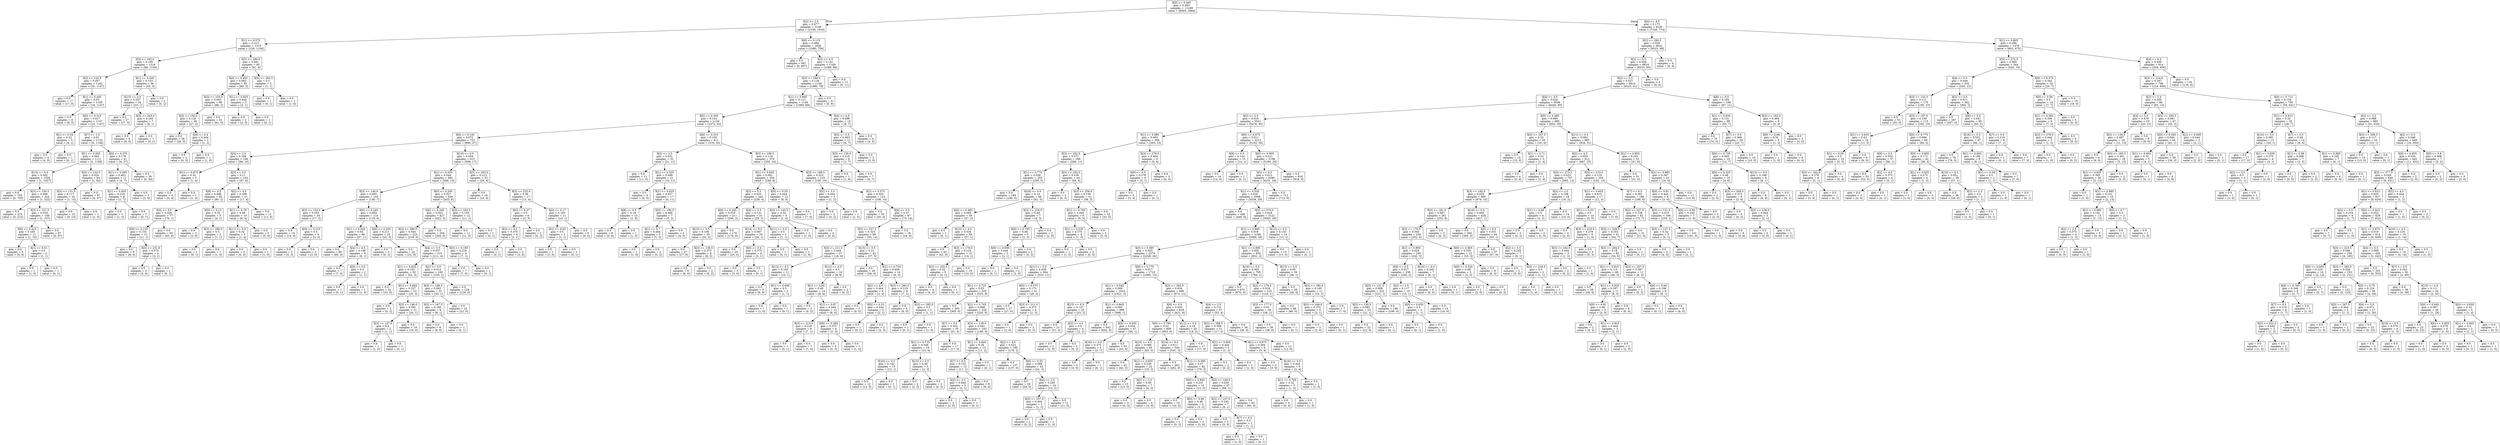 digraph Tree {
node [shape=box] ;
0 [label="X[0] <= 0.465\ngini = 0.363\nsamples = 11249\nvalue = [8565, 2684]"] ;
1 [label="X[2] <= 2.5\ngini = 0.477\nsamples = 3149\nvalue = [1239, 1910]"] ;
0 -> 1 [labeldistance=2.5, labelangle=45, headlabel="True"] ;
2 [label="X[1] <= 0.575\ngini = 0.213\nsamples = 1313\nvalue = [159, 1154]"] ;
1 -> 2 ;
3 [label="X[3] <= 162.0\ngini = 0.105\nsamples = 1218\nvalue = [68, 1150]"] ;
2 -> 3 ;
4 [label="X[3] <= 125.5\ngini = 0.057\nsamples = 1182\nvalue = [35, 1147]"] ;
3 -> 4 ;
5 [label="gini = 0.0\nsamples = 17\nvalue = [17, 0]"] ;
4 -> 5 ;
6 [label="X[1] <= 0.445\ngini = 0.03\nsamples = 1165\nvalue = [18, 1147]"] ;
4 -> 6 ;
7 [label="gini = 0.0\nsamples = 8\nvalue = [8, 0]"] ;
6 -> 7 ;
8 [label="X[0] <= 0.315\ngini = 0.017\nsamples = 1157\nvalue = [10, 1147]"] ;
6 -> 8 ;
9 [label="X[1] <= 0.54\ngini = 0.32\nsamples = 5\nvalue = [4, 1]"] ;
8 -> 9 ;
10 [label="gini = 0.0\nsamples = 4\nvalue = [4, 0]"] ;
9 -> 10 ;
11 [label="gini = 0.0\nsamples = 1\nvalue = [0, 1]"] ;
9 -> 11 ;
12 [label="X[7] <= 1.5\ngini = 0.01\nsamples = 1152\nvalue = [6, 1146]"] ;
8 -> 12 ;
13 [label="X[1] <= 0.565\ngini = 0.004\nsamples = 1111\nvalue = [2, 1109]"] ;
12 -> 13 ;
14 [label="X[15] <= 0.5\ngini = 0.002\nsamples = 1028\nvalue = [1, 1027]"] ;
13 -> 14 ;
15 [label="gini = 0.0\nsamples = 705\nvalue = [0, 705]"] ;
14 -> 15 ;
16 [label="X[3] <= 150.5\ngini = 0.006\nsamples = 323\nvalue = [1, 322]"] ;
14 -> 16 ;
17 [label="gini = 0.0\nsamples = 215\nvalue = [0, 215]"] ;
16 -> 17 ;
18 [label="X[3] <= 151.5\ngini = 0.018\nsamples = 108\nvalue = [1, 107]"] ;
16 -> 18 ;
19 [label="X[0] <= 0.415\ngini = 0.165\nsamples = 11\nvalue = [1, 10]"] ;
18 -> 19 ;
20 [label="gini = 0.0\nsamples = 9\nvalue = [0, 9]"] ;
19 -> 20 ;
21 [label="X[1] <= 0.51\ngini = 0.5\nsamples = 2\nvalue = [1, 1]"] ;
19 -> 21 ;
22 [label="gini = 0.0\nsamples = 1\nvalue = [1, 0]"] ;
21 -> 22 ;
23 [label="gini = 0.0\nsamples = 1\nvalue = [0, 1]"] ;
21 -> 23 ;
24 [label="gini = 0.0\nsamples = 97\nvalue = [0, 97]"] ;
18 -> 24 ;
25 [label="X[3] <= 132.5\ngini = 0.024\nsamples = 83\nvalue = [1, 82]"] ;
13 -> 25 ;
26 [label="X[3] <= 131.5\ngini = 0.117\nsamples = 16\nvalue = [1, 15]"] ;
25 -> 26 ;
27 [label="gini = 0.0\nsamples = 15\nvalue = [0, 15]"] ;
26 -> 27 ;
28 [label="gini = 0.0\nsamples = 1\nvalue = [1, 0]"] ;
26 -> 28 ;
29 [label="gini = 0.0\nsamples = 67\nvalue = [0, 67]"] ;
25 -> 29 ;
30 [label="X[0] <= 0.375\ngini = 0.176\nsamples = 41\nvalue = [4, 37]"] ;
12 -> 30 ;
31 [label="X[1] <= 0.495\ngini = 0.463\nsamples = 11\nvalue = [4, 7]"] ;
30 -> 31 ;
32 [label="X[1] <= 0.455\ngini = 0.219\nsamples = 8\nvalue = [1, 7]"] ;
31 -> 32 ;
33 [label="gini = 0.0\nsamples = 1\nvalue = [1, 0]"] ;
32 -> 33 ;
34 [label="gini = 0.0\nsamples = 7\nvalue = [0, 7]"] ;
32 -> 34 ;
35 [label="gini = 0.0\nsamples = 3\nvalue = [3, 0]"] ;
31 -> 35 ;
36 [label="gini = 0.0\nsamples = 30\nvalue = [0, 30]"] ;
30 -> 36 ;
37 [label="X[1] <= 0.545\ngini = 0.153\nsamples = 36\nvalue = [33, 3]"] ;
3 -> 37 ;
38 [label="X[15] <= 0.5\ngini = 0.057\nsamples = 34\nvalue = [33, 1]"] ;
37 -> 38 ;
39 [label="gini = 0.0\nsamples = 27\nvalue = [27, 0]"] ;
38 -> 39 ;
40 [label="X[3] <= 243.5\ngini = 0.245\nsamples = 7\nvalue = [6, 1]"] ;
38 -> 40 ;
41 [label="gini = 0.0\nsamples = 6\nvalue = [6, 0]"] ;
40 -> 41 ;
42 [label="gini = 0.0\nsamples = 1\nvalue = [0, 1]"] ;
40 -> 42 ;
43 [label="gini = 0.0\nsamples = 2\nvalue = [0, 2]"] ;
37 -> 43 ;
44 [label="X[3] <= 280.0\ngini = 0.081\nsamples = 95\nvalue = [91, 4]"] ;
2 -> 44 ;
45 [label="X[0] <= 0.455\ngini = 0.062\nsamples = 93\nvalue = [90, 3]"] ;
44 -> 45 ;
46 [label="X[3] <= 153.0\ngini = 0.043\nsamples = 90\nvalue = [88, 2]"] ;
45 -> 46 ;
47 [label="X[3] <= 150.0\ngini = 0.128\nsamples = 29\nvalue = [27, 2]"] ;
46 -> 47 ;
48 [label="gini = 0.0\nsamples = 26\nvalue = [26, 0]"] ;
47 -> 48 ;
49 [label="X[0] <= 0.4\ngini = 0.444\nsamples = 3\nvalue = [1, 2]"] ;
47 -> 49 ;
50 [label="gini = 0.0\nsamples = 2\nvalue = [0, 2]"] ;
49 -> 50 ;
51 [label="gini = 0.0\nsamples = 1\nvalue = [1, 0]"] ;
49 -> 51 ;
52 [label="gini = 0.0\nsamples = 61\nvalue = [61, 0]"] ;
46 -> 52 ;
53 [label="X[1] <= 0.825\ngini = 0.444\nsamples = 3\nvalue = [2, 1]"] ;
45 -> 53 ;
54 [label="gini = 0.0\nsamples = 2\nvalue = [2, 0]"] ;
53 -> 54 ;
55 [label="gini = 0.0\nsamples = 1\nvalue = [0, 1]"] ;
53 -> 55 ;
56 [label="X[3] <= 283.5\ngini = 0.5\nsamples = 2\nvalue = [1, 1]"] ;
44 -> 56 ;
57 [label="gini = 0.0\nsamples = 1\nvalue = [0, 1]"] ;
56 -> 57 ;
58 [label="gini = 0.0\nsamples = 1\nvalue = [1, 0]"] ;
56 -> 58 ;
59 [label="X[0] <= 0.115\ngini = 0.484\nsamples = 1836\nvalue = [1080, 756]"] ;
1 -> 59 ;
60 [label="gini = 0.0\nsamples = 667\nvalue = [0, 667]"] ;
59 -> 60 ;
61 [label="X[2] <= 6.5\ngini = 0.141\nsamples = 1169\nvalue = [1080, 89]"] ;
59 -> 61 ;
62 [label="X[3] <= 290.0\ngini = 0.126\nsamples = 1158\nvalue = [1080, 78]"] ;
61 -> 62 ;
63 [label="X[1] <= 0.995\ngini = 0.113\nsamples = 1149\nvalue = [1080, 69]"] ;
62 -> 63 ;
64 [label="X[0] <= 0.305\ngini = 0.103\nsamples = 1134\nvalue = [1072, 62]"] ;
63 -> 64 ;
65 [label="X[0] <= 0.145\ngini = 0.072\nsamples = 723\nvalue = [696, 27]"] ;
64 -> 65 ;
66 [label="X[4] <= 2.5\ngini = 0.168\nsamples = 108\nvalue = [98, 10]"] ;
65 -> 66 ;
67 [label="X[1] <= 0.875\ngini = 0.32\nsamples = 5\nvalue = [1, 4]"] ;
66 -> 67 ;
68 [label="gini = 0.0\nsamples = 4\nvalue = [0, 4]"] ;
67 -> 68 ;
69 [label="gini = 0.0\nsamples = 1\nvalue = [1, 0]"] ;
67 -> 69 ;
70 [label="X[5] <= 0.5\ngini = 0.11\nsamples = 103\nvalue = [97, 6]"] ;
66 -> 70 ;
71 [label="X[8] <= 0.5\ngini = 0.048\nsamples = 82\nvalue = [80, 2]"] ;
70 -> 71 ;
72 [label="X[4] <= 3.5\ngini = 0.026\nsamples = 77\nvalue = [76, 1]"] ;
71 -> 72 ;
73 [label="X[0] <= 0.135\ngini = 0.153\nsamples = 12\nvalue = [11, 1]"] ;
72 -> 73 ;
74 [label="gini = 0.0\nsamples = 8\nvalue = [8, 0]"] ;
73 -> 74 ;
75 [label="X[3] <= 231.0\ngini = 0.375\nsamples = 4\nvalue = [3, 1]"] ;
73 -> 75 ;
76 [label="gini = 0.0\nsamples = 3\nvalue = [3, 0]"] ;
75 -> 76 ;
77 [label="gini = 0.0\nsamples = 1\nvalue = [0, 1]"] ;
75 -> 77 ;
78 [label="gini = 0.0\nsamples = 65\nvalue = [65, 0]"] ;
72 -> 78 ;
79 [label="X[0] <= 0.13\ngini = 0.32\nsamples = 5\nvalue = [4, 1]"] ;
71 -> 79 ;
80 [label="gini = 0.0\nsamples = 3\nvalue = [3, 0]"] ;
79 -> 80 ;
81 [label="X[3] <= 206.0\ngini = 0.5\nsamples = 2\nvalue = [1, 1]"] ;
79 -> 81 ;
82 [label="gini = 0.0\nsamples = 1\nvalue = [0, 1]"] ;
81 -> 82 ;
83 [label="gini = 0.0\nsamples = 1\nvalue = [1, 0]"] ;
81 -> 83 ;
84 [label="X[2] <= 4.5\ngini = 0.308\nsamples = 21\nvalue = [17, 4]"] ;
70 -> 84 ;
85 [label="X[1] <= 0.78\ngini = 0.48\nsamples = 10\nvalue = [6, 4]"] ;
84 -> 85 ;
86 [label="X[11] <= 0.5\ngini = 0.32\nsamples = 5\nvalue = [1, 4]"] ;
85 -> 86 ;
87 [label="gini = 0.0\nsamples = 4\nvalue = [0, 4]"] ;
86 -> 87 ;
88 [label="gini = 0.0\nsamples = 1\nvalue = [1, 0]"] ;
86 -> 88 ;
89 [label="gini = 0.0\nsamples = 5\nvalue = [5, 0]"] ;
85 -> 89 ;
90 [label="gini = 0.0\nsamples = 11\nvalue = [11, 0]"] ;
84 -> 90 ;
91 [label="X[10] <= 0.5\ngini = 0.054\nsamples = 615\nvalue = [598, 17]"] ;
65 -> 91 ;
92 [label="X[1] <= 0.555\ngini = 0.044\nsamples = 582\nvalue = [569, 13]"] ;
91 -> 92 ;
93 [label="X[3] <= 140.0\ngini = 0.093\nsamples = 143\nvalue = [136, 7]"] ;
92 -> 93 ;
94 [label="X[3] <= 133.0\ngini = 0.255\nsamples = 20\nvalue = [17, 3]"] ;
93 -> 94 ;
95 [label="gini = 0.0\nsamples = 14\nvalue = [14, 0]"] ;
94 -> 95 ;
96 [label="X[0] <= 0.215\ngini = 0.5\nsamples = 6\nvalue = [3, 3]"] ;
94 -> 96 ;
97 [label="gini = 0.0\nsamples = 3\nvalue = [0, 3]"] ;
96 -> 97 ;
98 [label="gini = 0.0\nsamples = 3\nvalue = [3, 0]"] ;
96 -> 98 ;
99 [label="X[0] <= 0.245\ngini = 0.063\nsamples = 123\nvalue = [119, 4]"] ;
93 -> 99 ;
100 [label="X[1] <= 0.545\ngini = 0.02\nsamples = 98\nvalue = [97, 1]"] ;
99 -> 100 ;
101 [label="gini = 0.0\nsamples = 89\nvalue = [89, 0]"] ;
100 -> 101 ;
102 [label="X[4] <= 4.5\ngini = 0.198\nsamples = 9\nvalue = [8, 1]"] ;
100 -> 102 ;
103 [label="gini = 0.0\nsamples = 7\nvalue = [7, 0]"] ;
102 -> 103 ;
104 [label="X[9] <= 0.5\ngini = 0.5\nsamples = 2\nvalue = [1, 1]"] ;
102 -> 104 ;
105 [label="gini = 0.0\nsamples = 1\nvalue = [0, 1]"] ;
104 -> 105 ;
106 [label="gini = 0.0\nsamples = 1\nvalue = [1, 0]"] ;
104 -> 106 ;
107 [label="X[0] <= 0.255\ngini = 0.211\nsamples = 25\nvalue = [22, 3]"] ;
99 -> 107 ;
108 [label="gini = 0.0\nsamples = 3\nvalue = [0, 3]"] ;
107 -> 108 ;
109 [label="gini = 0.0\nsamples = 22\nvalue = [22, 0]"] ;
107 -> 109 ;
110 [label="X[0] <= 0.295\ngini = 0.027\nsamples = 439\nvalue = [433, 6]"] ;
92 -> 110 ;
111 [label="X[0] <= 0.205\ngini = 0.023\nsamples = 427\nvalue = [422, 5]"] ;
110 -> 111 ;
112 [label="X[3] <= 280.5\ngini = 0.044\nsamples = 223\nvalue = [218, 5]"] ;
111 -> 112 ;
113 [label="X[4] <= 3.5\ngini = 0.037\nsamples = 215\nvalue = [211, 4]"] ;
112 -> 113 ;
114 [label="X[1] <= 0.825\ngini = 0.103\nsamples = 55\nvalue = [52, 3]"] ;
113 -> 114 ;
115 [label="gini = 0.0\nsamples = 32\nvalue = [32, 0]"] ;
114 -> 115 ;
116 [label="X[1] <= 0.845\ngini = 0.227\nsamples = 23\nvalue = [20, 3]"] ;
114 -> 116 ;
117 [label="gini = 0.0\nsamples = 2\nvalue = [0, 2]"] ;
116 -> 117 ;
118 [label="X[3] <= 146.0\ngini = 0.091\nsamples = 21\nvalue = [20, 1]"] ;
116 -> 118 ;
119 [label="X[3] <= 127.0\ngini = 0.5\nsamples = 2\nvalue = [1, 1]"] ;
118 -> 119 ;
120 [label="gini = 0.0\nsamples = 1\nvalue = [1, 0]"] ;
119 -> 120 ;
121 [label="gini = 0.0\nsamples = 1\nvalue = [0, 1]"] ;
119 -> 121 ;
122 [label="gini = 0.0\nsamples = 19\nvalue = [19, 0]"] ;
118 -> 122 ;
123 [label="X[2] <= 3.5\ngini = 0.012\nsamples = 160\nvalue = [159, 1]"] ;
113 -> 123 ;
124 [label="X[3] <= 189.5\ngini = 0.062\nsamples = 31\nvalue = [30, 1]"] ;
123 -> 124 ;
125 [label="X[3] <= 187.5\ngini = 0.198\nsamples = 9\nvalue = [8, 1]"] ;
124 -> 125 ;
126 [label="gini = 0.0\nsamples = 8\nvalue = [8, 0]"] ;
125 -> 126 ;
127 [label="gini = 0.0\nsamples = 1\nvalue = [0, 1]"] ;
125 -> 127 ;
128 [label="gini = 0.0\nsamples = 22\nvalue = [22, 0]"] ;
124 -> 128 ;
129 [label="gini = 0.0\nsamples = 129\nvalue = [129, 0]"] ;
123 -> 129 ;
130 [label="X[0] <= 0.185\ngini = 0.219\nsamples = 8\nvalue = [7, 1]"] ;
112 -> 130 ;
131 [label="gini = 0.0\nsamples = 7\nvalue = [7, 0]"] ;
130 -> 131 ;
132 [label="gini = 0.0\nsamples = 1\nvalue = [0, 1]"] ;
130 -> 132 ;
133 [label="gini = 0.0\nsamples = 204\nvalue = [204, 0]"] ;
111 -> 133 ;
134 [label="X[3] <= 253.5\ngini = 0.153\nsamples = 12\nvalue = [11, 1]"] ;
110 -> 134 ;
135 [label="gini = 0.0\nsamples = 11\nvalue = [11, 0]"] ;
134 -> 135 ;
136 [label="gini = 0.0\nsamples = 1\nvalue = [0, 1]"] ;
134 -> 136 ;
137 [label="X[3] <= 203.0\ngini = 0.213\nsamples = 33\nvalue = [29, 4]"] ;
91 -> 137 ;
138 [label="gini = 0.0\nsamples = 16\nvalue = [16, 0]"] ;
137 -> 138 ;
139 [label="X[3] <= 222.0\ngini = 0.36\nsamples = 17\nvalue = [13, 4]"] ;
137 -> 139 ;
140 [label="X[0] <= 0.27\ngini = 0.5\nsamples = 6\nvalue = [3, 3]"] ;
139 -> 140 ;
141 [label="X[2] <= 4.5\ngini = 0.375\nsamples = 4\nvalue = [3, 1]"] ;
140 -> 141 ;
142 [label="gini = 0.0\nsamples = 1\nvalue = [0, 1]"] ;
141 -> 142 ;
143 [label="gini = 0.0\nsamples = 3\nvalue = [3, 0]"] ;
141 -> 143 ;
144 [label="gini = 0.0\nsamples = 2\nvalue = [0, 2]"] ;
140 -> 144 ;
145 [label="X[0] <= 0.17\ngini = 0.165\nsamples = 11\nvalue = [10, 1]"] ;
139 -> 145 ;
146 [label="X[1] <= 0.63\ngini = 0.5\nsamples = 2\nvalue = [1, 1]"] ;
145 -> 146 ;
147 [label="gini = 0.0\nsamples = 1\nvalue = [1, 0]"] ;
146 -> 147 ;
148 [label="gini = 0.0\nsamples = 1\nvalue = [0, 1]"] ;
146 -> 148 ;
149 [label="gini = 0.0\nsamples = 9\nvalue = [9, 0]"] ;
145 -> 149 ;
150 [label="X[0] <= 0.315\ngini = 0.156\nsamples = 411\nvalue = [376, 35]"] ;
64 -> 150 ;
151 [label="X[2] <= 3.5\ngini = 0.451\nsamples = 32\nvalue = [21, 11]"] ;
150 -> 151 ;
152 [label="gini = 0.0\nsamples = 11\nvalue = [11, 0]"] ;
151 -> 152 ;
153 [label="X[1] <= 0.525\ngini = 0.499\nsamples = 21\nvalue = [10, 11]"] ;
151 -> 153 ;
154 [label="gini = 0.0\nsamples = 4\nvalue = [4, 0]"] ;
153 -> 154 ;
155 [label="X[1] <= 0.625\ngini = 0.457\nsamples = 17\nvalue = [6, 11]"] ;
153 -> 155 ;
156 [label="X[8] <= 0.5\ngini = 0.18\nsamples = 10\nvalue = [1, 9]"] ;
155 -> 156 ;
157 [label="gini = 0.0\nsamples = 9\nvalue = [0, 9]"] ;
156 -> 157 ;
158 [label="gini = 0.0\nsamples = 1\nvalue = [1, 0]"] ;
156 -> 158 ;
159 [label="X[3] <= 190.5\ngini = 0.408\nsamples = 7\nvalue = [5, 2]"] ;
155 -> 159 ;
160 [label="X[1] <= 0.7\ngini = 0.444\nsamples = 3\nvalue = [1, 2]"] ;
159 -> 160 ;
161 [label="gini = 0.0\nsamples = 1\nvalue = [1, 0]"] ;
160 -> 161 ;
162 [label="gini = 0.0\nsamples = 2\nvalue = [0, 2]"] ;
160 -> 162 ;
163 [label="gini = 0.0\nsamples = 4\nvalue = [4, 0]"] ;
159 -> 163 ;
164 [label="X[3] <= 198.5\ngini = 0.119\nsamples = 379\nvalue = [355, 24]"] ;
150 -> 164 ;
165 [label="X[1] <= 0.945\ngini = 0.061\nsamples = 254\nvalue = [246, 8]"] ;
164 -> 165 ;
166 [label="X[2] <= 5.5\ngini = 0.033\nsamples = 242\nvalue = [238, 4]"] ;
165 -> 166 ;
167 [label="X[0] <= 0.345\ngini = 0.019\nsamples = 211\nvalue = [209, 2]"] ;
166 -> 167 ;
168 [label="X[15] <= 0.5\ngini = 0.108\nsamples = 35\nvalue = [33, 2]"] ;
167 -> 168 ;
169 [label="gini = 0.0\nsamples = 27\nvalue = [27, 0]"] ;
168 -> 169 ;
170 [label="X[3] <= 139.0\ngini = 0.375\nsamples = 8\nvalue = [6, 2]"] ;
168 -> 170 ;
171 [label="gini = 0.0\nsamples = 6\nvalue = [6, 0]"] ;
170 -> 171 ;
172 [label="gini = 0.0\nsamples = 2\nvalue = [0, 2]"] ;
170 -> 172 ;
173 [label="gini = 0.0\nsamples = 176\nvalue = [176, 0]"] ;
167 -> 173 ;
174 [label="X[4] <= 5.5\ngini = 0.121\nsamples = 31\nvalue = [29, 2]"] ;
166 -> 174 ;
175 [label="X[14] <= 0.5\ngini = 0.067\nsamples = 29\nvalue = [28, 1]"] ;
174 -> 175 ;
176 [label="gini = 0.0\nsamples = 25\nvalue = [25, 0]"] ;
175 -> 176 ;
177 [label="X[0] <= 0.4\ngini = 0.375\nsamples = 4\nvalue = [3, 1]"] ;
175 -> 177 ;
178 [label="gini = 0.0\nsamples = 3\nvalue = [3, 0]"] ;
177 -> 178 ;
179 [label="gini = 0.0\nsamples = 1\nvalue = [0, 1]"] ;
177 -> 179 ;
180 [label="X[11] <= 0.5\ngini = 0.5\nsamples = 2\nvalue = [1, 1]"] ;
174 -> 180 ;
181 [label="gini = 0.0\nsamples = 1\nvalue = [0, 1]"] ;
180 -> 181 ;
182 [label="gini = 0.0\nsamples = 1\nvalue = [1, 0]"] ;
180 -> 182 ;
183 [label="X[0] <= 0.35\ngini = 0.444\nsamples = 12\nvalue = [8, 4]"] ;
165 -> 183 ;
184 [label="X[3] <= 143.5\ngini = 0.32\nsamples = 5\nvalue = [1, 4]"] ;
183 -> 184 ;
185 [label="gini = 0.0\nsamples = 1\nvalue = [1, 0]"] ;
184 -> 185 ;
186 [label="gini = 0.0\nsamples = 4\nvalue = [0, 4]"] ;
184 -> 186 ;
187 [label="gini = 0.0\nsamples = 7\nvalue = [7, 0]"] ;
183 -> 187 ;
188 [label="X[3] <= 199.5\ngini = 0.223\nsamples = 125\nvalue = [109, 16]"] ;
164 -> 188 ;
189 [label="X[2] <= 3.5\ngini = 0.444\nsamples = 3\nvalue = [1, 2]"] ;
188 -> 189 ;
190 [label="gini = 0.0\nsamples = 2\nvalue = [0, 2]"] ;
189 -> 190 ;
191 [label="gini = 0.0\nsamples = 1\nvalue = [1, 0]"] ;
189 -> 191 ;
192 [label="X[1] <= 0.575\ngini = 0.203\nsamples = 122\nvalue = [108, 14]"] ;
188 -> 192 ;
193 [label="gini = 0.0\nsamples = 35\nvalue = [35, 0]"] ;
192 -> 193 ;
194 [label="X[4] <= 5.5\ngini = 0.27\nsamples = 87\nvalue = [73, 14]"] ;
192 -> 194 ;
195 [label="X[3] <= 237.5\ngini = 0.323\nsamples = 69\nvalue = [55, 14]"] ;
194 -> 195 ;
196 [label="X[3] <= 211.5\ngini = 0.444\nsamples = 27\nvalue = [18, 9]"] ;
195 -> 196 ;
197 [label="X[13] <= 0.5\ngini = 0.165\nsamples = 11\nvalue = [10, 1]"] ;
196 -> 197 ;
198 [label="gini = 0.0\nsamples = 9\nvalue = [9, 0]"] ;
197 -> 198 ;
199 [label="X[1] <= 0.695\ngini = 0.5\nsamples = 2\nvalue = [1, 1]"] ;
197 -> 199 ;
200 [label="gini = 0.0\nsamples = 1\nvalue = [1, 0]"] ;
199 -> 200 ;
201 [label="gini = 0.0\nsamples = 1\nvalue = [0, 1]"] ;
199 -> 201 ;
202 [label="X[12] <= 0.5\ngini = 0.5\nsamples = 16\nvalue = [8, 8]"] ;
196 -> 202 ;
203 [label="X[1] <= 0.64\ngini = 0.49\nsamples = 14\nvalue = [8, 6]"] ;
202 -> 203 ;
204 [label="gini = 0.0\nsamples = 2\nvalue = [0, 2]"] ;
203 -> 204 ;
205 [label="X[1] <= 0.87\ngini = 0.444\nsamples = 12\nvalue = [8, 4]"] ;
203 -> 205 ;
206 [label="X[3] <= 213.0\ngini = 0.219\nsamples = 8\nvalue = [7, 1]"] ;
205 -> 206 ;
207 [label="gini = 0.0\nsamples = 1\nvalue = [0, 1]"] ;
206 -> 207 ;
208 [label="gini = 0.0\nsamples = 7\nvalue = [7, 0]"] ;
206 -> 208 ;
209 [label="X[0] <= 0.385\ngini = 0.375\nsamples = 4\nvalue = [1, 3]"] ;
205 -> 209 ;
210 [label="gini = 0.0\nsamples = 3\nvalue = [0, 3]"] ;
209 -> 210 ;
211 [label="gini = 0.0\nsamples = 1\nvalue = [1, 0]"] ;
209 -> 211 ;
212 [label="gini = 0.0\nsamples = 2\nvalue = [0, 2]"] ;
202 -> 212 ;
213 [label="X[15] <= 0.5\ngini = 0.21\nsamples = 42\nvalue = [37, 5]"] ;
195 -> 213 ;
214 [label="gini = 0.0\nsamples = 28\nvalue = [28, 0]"] ;
213 -> 214 ;
215 [label="X[1] <= 0.735\ngini = 0.459\nsamples = 14\nvalue = [9, 5]"] ;
213 -> 215 ;
216 [label="X[2] <= 4.5\ngini = 0.444\nsamples = 6\nvalue = [2, 4]"] ;
215 -> 216 ;
217 [label="gini = 0.0\nsamples = 3\nvalue = [0, 3]"] ;
216 -> 217 ;
218 [label="X[0] <= 0.33\ngini = 0.444\nsamples = 3\nvalue = [2, 1]"] ;
216 -> 218 ;
219 [label="gini = 0.0\nsamples = 1\nvalue = [0, 1]"] ;
218 -> 219 ;
220 [label="gini = 0.0\nsamples = 2\nvalue = [2, 0]"] ;
218 -> 220 ;
221 [label="X[3] <= 280.5\ngini = 0.219\nsamples = 8\nvalue = [7, 1]"] ;
215 -> 221 ;
222 [label="gini = 0.0\nsamples = 6\nvalue = [6, 0]"] ;
221 -> 222 ;
223 [label="X[3] <= 282.0\ngini = 0.5\nsamples = 2\nvalue = [1, 1]"] ;
221 -> 223 ;
224 [label="gini = 0.0\nsamples = 1\nvalue = [0, 1]"] ;
223 -> 224 ;
225 [label="gini = 0.0\nsamples = 1\nvalue = [1, 0]"] ;
223 -> 225 ;
226 [label="gini = 0.0\nsamples = 18\nvalue = [18, 0]"] ;
194 -> 226 ;
227 [label="X[4] <= 4.5\ngini = 0.498\nsamples = 15\nvalue = [8, 7]"] ;
63 -> 227 ;
228 [label="X[2] <= 5.5\ngini = 0.463\nsamples = 11\nvalue = [4, 7]"] ;
227 -> 228 ;
229 [label="X[3] <= 130.0\ngini = 0.219\nsamples = 8\nvalue = [1, 7]"] ;
228 -> 229 ;
230 [label="gini = 0.0\nsamples = 1\nvalue = [1, 0]"] ;
229 -> 230 ;
231 [label="gini = 0.0\nsamples = 7\nvalue = [0, 7]"] ;
229 -> 231 ;
232 [label="gini = 0.0\nsamples = 3\nvalue = [3, 0]"] ;
228 -> 232 ;
233 [label="gini = 0.0\nsamples = 4\nvalue = [4, 0]"] ;
227 -> 233 ;
234 [label="gini = 0.0\nsamples = 9\nvalue = [0, 9]"] ;
62 -> 234 ;
235 [label="gini = 0.0\nsamples = 11\nvalue = [0, 11]"] ;
61 -> 235 ;
236 [label="X[4] <= 4.5\ngini = 0.173\nsamples = 8100\nvalue = [7326, 774]"] ;
0 -> 236 [labeldistance=2.5, labelangle=-45, headlabel="False"] ;
237 [label="X[3] <= 290.5\ngini = 0.029\nsamples = 6622\nvalue = [6523, 99]"] ;
236 -> 237 ;
238 [label="X[2] <= 6.5\ngini = 0.028\nsamples = 6618\nvalue = [6523, 95]"] ;
237 -> 238 ;
239 [label="X[2] <= 5.5\ngini = 0.027\nsamples = 6614\nvalue = [6523, 91]"] ;
238 -> 239 ;
240 [label="X[4] <= 3.5\ngini = 0.024\nsamples = 6506\nvalue = [6426, 80]"] ;
239 -> 240 ;
241 [label="X[2] <= 2.5\ngini = 0.016\nsamples = 5521\nvalue = [5476, 45]"] ;
240 -> 241 ;
242 [label="X[1] <= 0.985\ngini = 0.093\nsamples = 308\nvalue = [293, 15]"] ;
241 -> 242 ;
243 [label="X[3] <= 252.5\ngini = 0.071\nsamples = 299\nvalue = [288, 11]"] ;
242 -> 243 ;
244 [label="X[1] <= 0.775\ngini = 0.038\nsamples = 255\nvalue = [250, 5]"] ;
243 -> 244 ;
245 [label="gini = 0.0\nsamples = 189\nvalue = [189, 0]"] ;
244 -> 245 ;
246 [label="X[16] <= 0.5\ngini = 0.14\nsamples = 66\nvalue = [61, 5]"] ;
244 -> 246 ;
247 [label="X[0] <= 0.485\ngini = 0.065\nsamples = 59\nvalue = [57, 2]"] ;
246 -> 247 ;
248 [label="gini = 0.0\nsamples = 1\nvalue = [0, 1]"] ;
247 -> 248 ;
249 [label="X[15] <= 0.5\ngini = 0.034\nsamples = 58\nvalue = [57, 1]"] ;
247 -> 249 ;
250 [label="gini = 0.0\nsamples = 43\nvalue = [43, 0]"] ;
249 -> 250 ;
251 [label="X[3] <= 178.0\ngini = 0.124\nsamples = 15\nvalue = [14, 1]"] ;
249 -> 251 ;
252 [label="X[3] <= 165.5\ngini = 0.32\nsamples = 5\nvalue = [4, 1]"] ;
251 -> 252 ;
253 [label="gini = 0.0\nsamples = 4\nvalue = [4, 0]"] ;
252 -> 253 ;
254 [label="gini = 0.0\nsamples = 1\nvalue = [0, 1]"] ;
252 -> 254 ;
255 [label="gini = 0.0\nsamples = 10\nvalue = [10, 0]"] ;
251 -> 255 ;
256 [label="X[3] <= 218.5\ngini = 0.49\nsamples = 7\nvalue = [4, 3]"] ;
246 -> 256 ;
257 [label="X[0] <= 0.795\ngini = 0.48\nsamples = 5\nvalue = [2, 3]"] ;
256 -> 257 ;
258 [label="X[0] <= 0.695\ngini = 0.444\nsamples = 3\nvalue = [2, 1]"] ;
257 -> 258 ;
259 [label="gini = 0.0\nsamples = 1\nvalue = [0, 1]"] ;
258 -> 259 ;
260 [label="gini = 0.0\nsamples = 2\nvalue = [2, 0]"] ;
258 -> 260 ;
261 [label="gini = 0.0\nsamples = 2\nvalue = [0, 2]"] ;
257 -> 261 ;
262 [label="gini = 0.0\nsamples = 2\nvalue = [2, 0]"] ;
256 -> 262 ;
263 [label="X[3] <= 253.5\ngini = 0.236\nsamples = 44\nvalue = [38, 6]"] ;
243 -> 263 ;
264 [label="gini = 0.0\nsamples = 3\nvalue = [0, 3]"] ;
263 -> 264 ;
265 [label="X[3] <= 256.0\ngini = 0.136\nsamples = 41\nvalue = [38, 3]"] ;
263 -> 265 ;
266 [label="X[1] <= 0.705\ngini = 0.444\nsamples = 9\nvalue = [6, 3]"] ;
265 -> 266 ;
267 [label="X[1] <= 0.535\ngini = 0.375\nsamples = 4\nvalue = [1, 3]"] ;
266 -> 267 ;
268 [label="gini = 0.0\nsamples = 1\nvalue = [1, 0]"] ;
267 -> 268 ;
269 [label="gini = 0.0\nsamples = 3\nvalue = [0, 3]"] ;
267 -> 269 ;
270 [label="gini = 0.0\nsamples = 5\nvalue = [5, 0]"] ;
266 -> 270 ;
271 [label="gini = 0.0\nsamples = 32\nvalue = [32, 0]"] ;
265 -> 271 ;
272 [label="X[3] <= 276.0\ngini = 0.494\nsamples = 9\nvalue = [5, 4]"] ;
242 -> 272 ;
273 [label="X[9] <= 0.5\ngini = 0.278\nsamples = 6\nvalue = [5, 1]"] ;
272 -> 273 ;
274 [label="gini = 0.0\nsamples = 5\nvalue = [5, 0]"] ;
273 -> 274 ;
275 [label="gini = 0.0\nsamples = 1\nvalue = [0, 1]"] ;
273 -> 275 ;
276 [label="gini = 0.0\nsamples = 3\nvalue = [0, 3]"] ;
272 -> 276 ;
277 [label="X[0] <= 0.475\ngini = 0.011\nsamples = 5213\nvalue = [5183, 30]"] ;
241 -> 277 ;
278 [label="X[9] <= 0.5\ngini = 0.124\nsamples = 15\nvalue = [14, 1]"] ;
277 -> 278 ;
279 [label="gini = 0.0\nsamples = 14\nvalue = [14, 0]"] ;
278 -> 279 ;
280 [label="gini = 0.0\nsamples = 1\nvalue = [0, 1]"] ;
278 -> 280 ;
281 [label="X[0] <= 0.905\ngini = 0.011\nsamples = 5198\nvalue = [5169, 29]"] ;
277 -> 281 ;
282 [label="X[5] <= 0.5\ngini = 0.013\nsamples = 4280\nvalue = [4251, 29]"] ;
281 -> 282 ;
283 [label="X[1] <= 0.535\ngini = 0.016\nsamples = 3568\nvalue = [3539, 29]"] ;
282 -> 283 ;
284 [label="gini = 0.0\nsamples = 446\nvalue = [446, 0]"] ;
283 -> 284 ;
285 [label="X[3] <= 274.5\ngini = 0.018\nsamples = 3122\nvalue = [3093, 29]"] ;
283 -> 285 ;
286 [label="X[1] <= 0.865\ngini = 0.018\nsamples = 3108\nvalue = [3080, 28]"] ;
285 -> 286 ;
287 [label="X[0] <= 0.585\ngini = 0.023\nsamples = 2274\nvalue = [2248, 26]"] ;
286 -> 287 ;
288 [label="X[11] <= 0.5\ngini = 0.038\nsamples = 564\nvalue = [553, 11]"] ;
287 -> 288 ;
289 [label="X[1] <= 0.725\ngini = 0.03\nsamples = 533\nvalue = [525, 8]"] ;
288 -> 289 ;
290 [label="gini = 0.0\nsamples = 305\nvalue = [305, 0]"] ;
289 -> 290 ;
291 [label="X[1] <= 0.745\ngini = 0.068\nsamples = 228\nvalue = [220, 8]"] ;
289 -> 291 ;
292 [label="X[7] <= 0.5\ngini = 0.202\nsamples = 35\nvalue = [31, 4]"] ;
291 -> 292 ;
293 [label="X[1] <= 0.735\ngini = 0.346\nsamples = 18\nvalue = [14, 4]"] ;
292 -> 293 ;
294 [label="X[16] <= 0.5\ngini = 0.142\nsamples = 13\nvalue = [12, 1]"] ;
293 -> 294 ;
295 [label="gini = 0.0\nsamples = 12\nvalue = [12, 0]"] ;
294 -> 295 ;
296 [label="gini = 0.0\nsamples = 1\nvalue = [0, 1]"] ;
294 -> 296 ;
297 [label="X[15] <= 0.5\ngini = 0.48\nsamples = 5\nvalue = [2, 3]"] ;
293 -> 297 ;
298 [label="gini = 0.0\nsamples = 2\nvalue = [2, 0]"] ;
297 -> 298 ;
299 [label="gini = 0.0\nsamples = 3\nvalue = [0, 3]"] ;
297 -> 299 ;
300 [label="gini = 0.0\nsamples = 17\nvalue = [17, 0]"] ;
292 -> 300 ;
301 [label="X[3] <= 139.0\ngini = 0.041\nsamples = 193\nvalue = [189, 4]"] ;
291 -> 301 ;
302 [label="X[1] <= 0.845\ngini = 0.26\nsamples = 13\nvalue = [11, 2]"] ;
301 -> 302 ;
303 [label="X[7] <= 0.5\ngini = 0.153\nsamples = 12\nvalue = [11, 1]"] ;
302 -> 303 ;
304 [label="X[2] <= 3.5\ngini = 0.444\nsamples = 3\nvalue = [2, 1]"] ;
303 -> 304 ;
305 [label="gini = 0.0\nsamples = 2\nvalue = [2, 0]"] ;
304 -> 305 ;
306 [label="gini = 0.0\nsamples = 1\nvalue = [0, 1]"] ;
304 -> 306 ;
307 [label="gini = 0.0\nsamples = 9\nvalue = [9, 0]"] ;
303 -> 307 ;
308 [label="gini = 0.0\nsamples = 1\nvalue = [0, 1]"] ;
302 -> 308 ;
309 [label="X[2] <= 4.5\ngini = 0.022\nsamples = 180\nvalue = [178, 2]"] ;
301 -> 309 ;
310 [label="gini = 0.0\nsamples = 137\nvalue = [137, 0]"] ;
309 -> 310 ;
311 [label="X[0] <= 0.55\ngini = 0.089\nsamples = 43\nvalue = [41, 2]"] ;
309 -> 311 ;
312 [label="gini = 0.0\nsamples = 29\nvalue = [29, 0]"] ;
311 -> 312 ;
313 [label="X[4] <= 2.5\ngini = 0.245\nsamples = 14\nvalue = [12, 2]"] ;
311 -> 313 ;
314 [label="X[3] <= 257.0\ngini = 0.444\nsamples = 3\nvalue = [1, 2]"] ;
313 -> 314 ;
315 [label="gini = 0.0\nsamples = 2\nvalue = [0, 2]"] ;
314 -> 315 ;
316 [label="gini = 0.0\nsamples = 1\nvalue = [1, 0]"] ;
314 -> 316 ;
317 [label="gini = 0.0\nsamples = 11\nvalue = [11, 0]"] ;
313 -> 317 ;
318 [label="X[0] <= 0.575\ngini = 0.175\nsamples = 31\nvalue = [28, 3]"] ;
288 -> 318 ;
319 [label="gini = 0.0\nsamples = 27\nvalue = [27, 0]"] ;
318 -> 319 ;
320 [label="X[3] <= 211.0\ngini = 0.375\nsamples = 4\nvalue = [1, 3]"] ;
318 -> 320 ;
321 [label="gini = 0.0\nsamples = 1\nvalue = [1, 0]"] ;
320 -> 321 ;
322 [label="gini = 0.0\nsamples = 3\nvalue = [0, 3]"] ;
320 -> 322 ;
323 [label="X[0] <= 0.775\ngini = 0.017\nsamples = 1710\nvalue = [1695, 15]"] ;
287 -> 323 ;
324 [label="X[1] <= 0.545\ngini = 0.006\nsamples = 1024\nvalue = [1021, 3]"] ;
323 -> 324 ;
325 [label="X[15] <= 0.5\ngini = 0.147\nsamples = 25\nvalue = [23, 2]"] ;
324 -> 325 ;
326 [label="gini = 0.0\nsamples = 21\nvalue = [21, 0]"] ;
325 -> 326 ;
327 [label="X[2] <= 4.5\ngini = 0.5\nsamples = 4\nvalue = [2, 2]"] ;
325 -> 327 ;
328 [label="gini = 0.0\nsamples = 2\nvalue = [2, 0]"] ;
327 -> 328 ;
329 [label="gini = 0.0\nsamples = 2\nvalue = [0, 2]"] ;
327 -> 329 ;
330 [label="X[1] <= 0.845\ngini = 0.002\nsamples = 999\nvalue = [998, 1]"] ;
324 -> 330 ;
331 [label="gini = 0.0\nsamples = 942\nvalue = [942, 0]"] ;
330 -> 331 ;
332 [label="X[0] <= 0.605\ngini = 0.034\nsamples = 57\nvalue = [56, 1]"] ;
330 -> 332 ;
333 [label="X[16] <= 0.5\ngini = 0.375\nsamples = 4\nvalue = [3, 1]"] ;
332 -> 333 ;
334 [label="gini = 0.0\nsamples = 3\nvalue = [3, 0]"] ;
333 -> 334 ;
335 [label="gini = 0.0\nsamples = 1\nvalue = [0, 1]"] ;
333 -> 335 ;
336 [label="gini = 0.0\nsamples = 53\nvalue = [53, 0]"] ;
332 -> 336 ;
337 [label="X[3] <= 262.5\ngini = 0.034\nsamples = 686\nvalue = [674, 12]"] ;
323 -> 337 ;
338 [label="X[6] <= 0.5\ngini = 0.025\nsamples = 629\nvalue = [621, 8]"] ;
337 -> 338 ;
339 [label="X[0] <= 0.785\ngini = 0.02\nsamples = 609\nvalue = [603, 6]"] ;
338 -> 339 ;
340 [label="X[15] <= 0.5\ngini = 0.088\nsamples = 65\nvalue = [62, 3]"] ;
339 -> 340 ;
341 [label="gini = 0.0\nsamples = 43\nvalue = [43, 0]"] ;
340 -> 341 ;
342 [label="X[1] <= 0.655\ngini = 0.236\nsamples = 22\nvalue = [19, 3]"] ;
340 -> 342 ;
343 [label="gini = 0.0\nsamples = 15\nvalue = [15, 0]"] ;
342 -> 343 ;
344 [label="X[2] <= 3.5\ngini = 0.49\nsamples = 7\nvalue = [4, 3]"] ;
342 -> 344 ;
345 [label="gini = 0.0\nsamples = 3\nvalue = [0, 3]"] ;
344 -> 345 ;
346 [label="gini = 0.0\nsamples = 4\nvalue = [4, 0]"] ;
344 -> 346 ;
347 [label="X[16] <= 0.5\ngini = 0.011\nsamples = 544\nvalue = [541, 3]"] ;
339 -> 347 ;
348 [label="gini = 0.0\nsamples = 462\nvalue = [462, 0]"] ;
347 -> 348 ;
349 [label="X[1] <= 0.585\ngini = 0.07\nsamples = 82\nvalue = [79, 3]"] ;
347 -> 349 ;
350 [label="X[0] <= 0.845\ngini = 0.231\nsamples = 15\nvalue = [13, 2]"] ;
349 -> 350 ;
351 [label="gini = 0.0\nsamples = 10\nvalue = [10, 0]"] ;
350 -> 351 ;
352 [label="X[0] <= 0.86\ngini = 0.48\nsamples = 5\nvalue = [3, 2]"] ;
350 -> 352 ;
353 [label="gini = 0.0\nsamples = 2\nvalue = [0, 2]"] ;
352 -> 353 ;
354 [label="gini = 0.0\nsamples = 3\nvalue = [3, 0]"] ;
352 -> 354 ;
355 [label="X[3] <= 149.5\ngini = 0.029\nsamples = 67\nvalue = [66, 1]"] ;
349 -> 355 ;
356 [label="X[3] <= 147.0\ngini = 0.245\nsamples = 7\nvalue = [6, 1]"] ;
355 -> 356 ;
357 [label="gini = 0.0\nsamples = 5\nvalue = [5, 0]"] ;
356 -> 357 ;
358 [label="X[7] <= 0.5\ngini = 0.5\nsamples = 2\nvalue = [1, 1]"] ;
356 -> 358 ;
359 [label="gini = 0.0\nsamples = 1\nvalue = [1, 0]"] ;
358 -> 359 ;
360 [label="gini = 0.0\nsamples = 1\nvalue = [0, 1]"] ;
358 -> 360 ;
361 [label="gini = 0.0\nsamples = 60\nvalue = [60, 0]"] ;
355 -> 361 ;
362 [label="X[12] <= 0.5\ngini = 0.18\nsamples = 20\nvalue = [18, 2]"] ;
338 -> 362 ;
363 [label="gini = 0.0\nsamples = 17\nvalue = [17, 0]"] ;
362 -> 363 ;
364 [label="X[1] <= 0.605\ngini = 0.444\nsamples = 3\nvalue = [1, 2]"] ;
362 -> 364 ;
365 [label="gini = 0.0\nsamples = 2\nvalue = [0, 2]"] ;
364 -> 365 ;
366 [label="gini = 0.0\nsamples = 1\nvalue = [1, 0]"] ;
364 -> 366 ;
367 [label="X[4] <= 2.5\ngini = 0.131\nsamples = 57\nvalue = [53, 4]"] ;
337 -> 367 ;
368 [label="X[3] <= 268.5\ngini = 0.308\nsamples = 21\nvalue = [17, 4]"] ;
367 -> 368 ;
369 [label="X[1] <= 0.675\ngini = 0.494\nsamples = 9\nvalue = [5, 4]"] ;
368 -> 369 ;
370 [label="gini = 0.0\nsamples = 3\nvalue = [3, 0]"] ;
369 -> 370 ;
371 [label="X[16] <= 0.5\ngini = 0.444\nsamples = 6\nvalue = [2, 4]"] ;
369 -> 371 ;
372 [label="X[1] <= 0.785\ngini = 0.32\nsamples = 5\nvalue = [1, 4]"] ;
371 -> 372 ;
373 [label="gini = 0.0\nsamples = 4\nvalue = [0, 4]"] ;
372 -> 373 ;
374 [label="gini = 0.0\nsamples = 1\nvalue = [1, 0]"] ;
372 -> 374 ;
375 [label="gini = 0.0\nsamples = 1\nvalue = [1, 0]"] ;
371 -> 375 ;
376 [label="gini = 0.0\nsamples = 12\nvalue = [12, 0]"] ;
368 -> 376 ;
377 [label="gini = 0.0\nsamples = 36\nvalue = [36, 0]"] ;
367 -> 377 ;
378 [label="X[1] <= 0.995\ngini = 0.005\nsamples = 834\nvalue = [832, 2]"] ;
286 -> 378 ;
379 [label="X[16] <= 0.5\ngini = 0.003\nsamples = 795\nvalue = [794, 1]"] ;
378 -> 379 ;
380 [label="gini = 0.0\nsamples = 670\nvalue = [670, 0]"] ;
379 -> 380 ;
381 [label="X[3] <= 179.5\ngini = 0.016\nsamples = 125\nvalue = [124, 1]"] ;
379 -> 381 ;
382 [label="X[3] <= 177.0\ngini = 0.05\nsamples = 39\nvalue = [38, 1]"] ;
381 -> 382 ;
383 [label="gini = 0.0\nsamples = 38\nvalue = [38, 0]"] ;
382 -> 383 ;
384 [label="gini = 0.0\nsamples = 1\nvalue = [0, 1]"] ;
382 -> 384 ;
385 [label="gini = 0.0\nsamples = 86\nvalue = [86, 0]"] ;
381 -> 385 ;
386 [label="X[15] <= 0.5\ngini = 0.05\nsamples = 39\nvalue = [38, 1]"] ;
378 -> 386 ;
387 [label="gini = 0.0\nsamples = 28\nvalue = [28, 0]"] ;
386 -> 387 ;
388 [label="X[3] <= 180.5\ngini = 0.165\nsamples = 11\nvalue = [10, 1]"] ;
386 -> 388 ;
389 [label="X[3] <= 168.0\ngini = 0.375\nsamples = 4\nvalue = [3, 1]"] ;
388 -> 389 ;
390 [label="gini = 0.0\nsamples = 3\nvalue = [3, 0]"] ;
389 -> 390 ;
391 [label="gini = 0.0\nsamples = 1\nvalue = [0, 1]"] ;
389 -> 391 ;
392 [label="gini = 0.0\nsamples = 7\nvalue = [7, 0]"] ;
388 -> 392 ;
393 [label="X[12] <= 0.5\ngini = 0.133\nsamples = 14\nvalue = [13, 1]"] ;
285 -> 393 ;
394 [label="gini = 0.0\nsamples = 13\nvalue = [13, 0]"] ;
393 -> 394 ;
395 [label="gini = 0.0\nsamples = 1\nvalue = [0, 1]"] ;
393 -> 395 ;
396 [label="gini = 0.0\nsamples = 712\nvalue = [712, 0]"] ;
282 -> 396 ;
397 [label="gini = 0.0\nsamples = 918\nvalue = [918, 0]"] ;
281 -> 397 ;
398 [label="X[0] <= 0.485\ngini = 0.069\nsamples = 985\nvalue = [950, 35]"] ;
240 -> 398 ;
399 [label="X[3] <= 247.5\ngini = 0.32\nsamples = 20\nvalue = [16, 4]"] ;
398 -> 399 ;
400 [label="gini = 0.0\nsamples = 15\nvalue = [15, 0]"] ;
399 -> 400 ;
401 [label="X[1] <= 0.71\ngini = 0.32\nsamples = 5\nvalue = [1, 4]"] ;
399 -> 401 ;
402 [label="gini = 0.0\nsamples = 4\nvalue = [0, 4]"] ;
401 -> 402 ;
403 [label="gini = 0.0\nsamples = 1\nvalue = [1, 0]"] ;
401 -> 403 ;
404 [label="X[11] <= 0.5\ngini = 0.062\nsamples = 965\nvalue = [934, 31]"] ;
398 -> 404 ;
405 [label="X[2] <= 4.5\ngini = 0.053\nsamples = 912\nvalue = [887, 25]"] ;
404 -> 405 ;
406 [label="X[3] <= 273.5\ngini = 0.033\nsamples = 707\nvalue = [695, 12]"] ;
405 -> 406 ;
407 [label="X[3] <= 182.5\ngini = 0.029\nsamples = 689\nvalue = [679, 10]"] ;
406 -> 407 ;
408 [label="X[3] <= 181.5\ngini = 0.067\nsamples = 261\nvalue = [252, 9]"] ;
407 -> 408 ;
409 [label="X[3] <= 179.5\ngini = 0.045\nsamples = 258\nvalue = [252, 6]"] ;
408 -> 409 ;
410 [label="X[1] <= 0.995\ngini = 0.024\nsamples = 245\nvalue = [242, 3]"] ;
409 -> 410 ;
411 [label="X[9] <= 0.5\ngini = 0.017\nsamples = 238\nvalue = [236, 2]"] ;
410 -> 411 ;
412 [label="X[3] <= 131.5\ngini = 0.009\nsamples = 222\nvalue = [221, 1]"] ;
411 -> 412 ;
413 [label="X[3] <= 130.5\ngini = 0.083\nsamples = 23\nvalue = [22, 1]"] ;
412 -> 413 ;
414 [label="gini = 0.0\nsamples = 22\nvalue = [22, 0]"] ;
413 -> 414 ;
415 [label="gini = 0.0\nsamples = 1\nvalue = [0, 1]"] ;
413 -> 415 ;
416 [label="gini = 0.0\nsamples = 199\nvalue = [199, 0]"] ;
412 -> 416 ;
417 [label="X[2] <= 2.5\ngini = 0.117\nsamples = 16\nvalue = [15, 1]"] ;
411 -> 417 ;
418 [label="X[0] <= 0.655\ngini = 0.5\nsamples = 2\nvalue = [1, 1]"] ;
417 -> 418 ;
419 [label="gini = 0.0\nsamples = 1\nvalue = [0, 1]"] ;
418 -> 419 ;
420 [label="gini = 0.0\nsamples = 1\nvalue = [1, 0]"] ;
418 -> 420 ;
421 [label="gini = 0.0\nsamples = 14\nvalue = [14, 0]"] ;
417 -> 421 ;
422 [label="X[10] <= 0.5\ngini = 0.245\nsamples = 7\nvalue = [6, 1]"] ;
410 -> 422 ;
423 [label="gini = 0.0\nsamples = 6\nvalue = [6, 0]"] ;
422 -> 423 ;
424 [label="gini = 0.0\nsamples = 1\nvalue = [0, 1]"] ;
422 -> 424 ;
425 [label="X[0] <= 0.565\ngini = 0.355\nsamples = 13\nvalue = [10, 3]"] ;
409 -> 425 ;
426 [label="X[0] <= 0.525\ngini = 0.48\nsamples = 5\nvalue = [2, 3]"] ;
425 -> 426 ;
427 [label="gini = 0.0\nsamples = 2\nvalue = [2, 0]"] ;
426 -> 427 ;
428 [label="gini = 0.0\nsamples = 3\nvalue = [0, 3]"] ;
426 -> 428 ;
429 [label="gini = 0.0\nsamples = 8\nvalue = [8, 0]"] ;
425 -> 429 ;
430 [label="gini = 0.0\nsamples = 3\nvalue = [0, 3]"] ;
408 -> 430 ;
431 [label="X[16] <= 0.5\ngini = 0.005\nsamples = 428\nvalue = [427, 1]"] ;
407 -> 431 ;
432 [label="gini = 0.0\nsamples = 364\nvalue = [364, 0]"] ;
431 -> 432 ;
433 [label="X[5] <= 0.5\ngini = 0.031\nsamples = 64\nvalue = [63, 1]"] ;
431 -> 433 ;
434 [label="gini = 0.0\nsamples = 57\nvalue = [57, 0]"] ;
433 -> 434 ;
435 [label="X[2] <= 3.5\ngini = 0.245\nsamples = 7\nvalue = [6, 1]"] ;
433 -> 435 ;
436 [label="gini = 0.0\nsamples = 5\nvalue = [5, 0]"] ;
435 -> 436 ;
437 [label="X[3] <= 218.5\ngini = 0.5\nsamples = 2\nvalue = [1, 1]"] ;
435 -> 437 ;
438 [label="gini = 0.0\nsamples = 1\nvalue = [1, 0]"] ;
437 -> 438 ;
439 [label="gini = 0.0\nsamples = 1\nvalue = [0, 1]"] ;
437 -> 439 ;
440 [label="X[2] <= 2.5\ngini = 0.198\nsamples = 18\nvalue = [16, 2]"] ;
406 -> 440 ;
441 [label="X[1] <= 0.66\ngini = 0.5\nsamples = 4\nvalue = [2, 2]"] ;
440 -> 441 ;
442 [label="gini = 0.0\nsamples = 2\nvalue = [0, 2]"] ;
441 -> 442 ;
443 [label="gini = 0.0\nsamples = 2\nvalue = [2, 0]"] ;
441 -> 443 ;
444 [label="gini = 0.0\nsamples = 14\nvalue = [14, 0]"] ;
440 -> 444 ;
445 [label="X[0] <= 0.515\ngini = 0.119\nsamples = 205\nvalue = [192, 13]"] ;
405 -> 445 ;
446 [label="X[1] <= 0.855\ngini = 0.415\nsamples = 17\nvalue = [12, 5]"] ;
445 -> 446 ;
447 [label="X[1] <= 0.53\ngini = 0.5\nsamples = 10\nvalue = [5, 5]"] ;
446 -> 447 ;
448 [label="gini = 0.0\nsamples = 4\nvalue = [4, 0]"] ;
447 -> 448 ;
449 [label="X[3] <= 210.0\ngini = 0.278\nsamples = 6\nvalue = [1, 5]"] ;
447 -> 449 ;
450 [label="X[3] <= 162.0\ngini = 0.444\nsamples = 3\nvalue = [1, 2]"] ;
449 -> 450 ;
451 [label="gini = 0.0\nsamples = 2\nvalue = [0, 2]"] ;
450 -> 451 ;
452 [label="gini = 0.0\nsamples = 1\nvalue = [1, 0]"] ;
450 -> 452 ;
453 [label="gini = 0.0\nsamples = 3\nvalue = [0, 3]"] ;
449 -> 453 ;
454 [label="gini = 0.0\nsamples = 7\nvalue = [7, 0]"] ;
446 -> 454 ;
455 [label="X[7] <= 0.5\ngini = 0.081\nsamples = 188\nvalue = [180, 8]"] ;
445 -> 455 ;
456 [label="X[3] <= 227.5\ngini = 0.156\nsamples = 82\nvalue = [75, 7]"] ;
455 -> 456 ;
457 [label="X[3] <= 226.5\ngini = 0.203\nsamples = 61\nvalue = [54, 7]"] ;
456 -> 457 ;
458 [label="X[3] <= 204.0\ngini = 0.18\nsamples = 60\nvalue = [54, 6]"] ;
457 -> 458 ;
459 [label="X[1] <= 0.915\ngini = 0.115\nsamples = 49\nvalue = [46, 3]"] ;
458 -> 459 ;
460 [label="gini = 0.0\nsamples = 38\nvalue = [38, 0]"] ;
459 -> 460 ;
461 [label="X[1] <= 0.935\ngini = 0.397\nsamples = 11\nvalue = [8, 3]"] ;
459 -> 461 ;
462 [label="X[0] <= 0.81\ngini = 0.48\nsamples = 5\nvalue = [2, 3]"] ;
461 -> 462 ;
463 [label="gini = 0.0\nsamples = 2\nvalue = [0, 2]"] ;
462 -> 463 ;
464 [label="X[1] <= 0.925\ngini = 0.444\nsamples = 3\nvalue = [2, 1]"] ;
462 -> 464 ;
465 [label="gini = 0.0\nsamples = 1\nvalue = [0, 1]"] ;
464 -> 465 ;
466 [label="gini = 0.0\nsamples = 2\nvalue = [2, 0]"] ;
464 -> 466 ;
467 [label="gini = 0.0\nsamples = 6\nvalue = [6, 0]"] ;
461 -> 467 ;
468 [label="X[3] <= 207.5\ngini = 0.397\nsamples = 11\nvalue = [8, 3]"] ;
458 -> 468 ;
469 [label="gini = 0.0\nsamples = 2\nvalue = [0, 2]"] ;
468 -> 469 ;
470 [label="X[0] <= 0.64\ngini = 0.198\nsamples = 9\nvalue = [8, 1]"] ;
468 -> 470 ;
471 [label="gini = 0.0\nsamples = 1\nvalue = [0, 1]"] ;
470 -> 471 ;
472 [label="gini = 0.0\nsamples = 8\nvalue = [8, 0]"] ;
470 -> 472 ;
473 [label="gini = 0.0\nsamples = 1\nvalue = [0, 1]"] ;
457 -> 473 ;
474 [label="gini = 0.0\nsamples = 21\nvalue = [21, 0]"] ;
456 -> 474 ;
475 [label="X[3] <= 131.0\ngini = 0.019\nsamples = 106\nvalue = [105, 1]"] ;
455 -> 475 ;
476 [label="X[3] <= 127.5\ngini = 0.32\nsamples = 5\nvalue = [4, 1]"] ;
475 -> 476 ;
477 [label="gini = 0.0\nsamples = 4\nvalue = [4, 0]"] ;
476 -> 477 ;
478 [label="gini = 0.0\nsamples = 1\nvalue = [0, 1]"] ;
476 -> 478 ;
479 [label="gini = 0.0\nsamples = 101\nvalue = [101, 0]"] ;
475 -> 479 ;
480 [label="X[1] <= 0.855\ngini = 0.201\nsamples = 53\nvalue = [47, 6]"] ;
404 -> 480 ;
481 [label="gini = 0.0\nsamples = 31\nvalue = [31, 0]"] ;
480 -> 481 ;
482 [label="X[1] <= 0.885\ngini = 0.397\nsamples = 22\nvalue = [16, 6]"] ;
480 -> 482 ;
483 [label="X[0] <= 0.81\ngini = 0.444\nsamples = 9\nvalue = [3, 6]"] ;
482 -> 483 ;
484 [label="X[0] <= 0.56\ngini = 0.245\nsamples = 7\nvalue = [1, 6]"] ;
483 -> 484 ;
485 [label="gini = 0.0\nsamples = 1\nvalue = [1, 0]"] ;
484 -> 485 ;
486 [label="gini = 0.0\nsamples = 6\nvalue = [0, 6]"] ;
484 -> 486 ;
487 [label="gini = 0.0\nsamples = 2\nvalue = [2, 0]"] ;
483 -> 487 ;
488 [label="gini = 0.0\nsamples = 13\nvalue = [13, 0]"] ;
482 -> 488 ;
489 [label="X[8] <= 0.5\ngini = 0.183\nsamples = 108\nvalue = [97, 11]"] ;
239 -> 489 ;
490 [label="X[1] <= 0.835\ngini = 0.131\nsamples = 99\nvalue = [92, 7]"] ;
489 -> 490 ;
491 [label="gini = 0.0\nsamples = 70\nvalue = [70, 0]"] ;
490 -> 491 ;
492 [label="X[7] <= 0.5\ngini = 0.366\nsamples = 29\nvalue = [22, 7]"] ;
490 -> 492 ;
493 [label="X[0] <= 0.735\ngini = 0.465\nsamples = 19\nvalue = [12, 7]"] ;
492 -> 493 ;
494 [label="X[0] <= 0.525\ngini = 0.48\nsamples = 10\nvalue = [4, 6]"] ;
493 -> 494 ;
495 [label="gini = 0.0\nsamples = 2\nvalue = [2, 0]"] ;
494 -> 495 ;
496 [label="X[3] <= 209.5\ngini = 0.375\nsamples = 8\nvalue = [2, 6]"] ;
494 -> 496 ;
497 [label="gini = 0.0\nsamples = 5\nvalue = [0, 5]"] ;
496 -> 497 ;
498 [label="X[3] <= 238.0\ngini = 0.444\nsamples = 3\nvalue = [2, 1]"] ;
496 -> 498 ;
499 [label="gini = 0.0\nsamples = 2\nvalue = [2, 0]"] ;
498 -> 499 ;
500 [label="gini = 0.0\nsamples = 1\nvalue = [0, 1]"] ;
498 -> 500 ;
501 [label="X[12] <= 0.5\ngini = 0.198\nsamples = 9\nvalue = [8, 1]"] ;
493 -> 501 ;
502 [label="gini = 0.0\nsamples = 8\nvalue = [8, 0]"] ;
501 -> 502 ;
503 [label="gini = 0.0\nsamples = 1\nvalue = [0, 1]"] ;
501 -> 503 ;
504 [label="gini = 0.0\nsamples = 10\nvalue = [10, 0]"] ;
492 -> 504 ;
505 [label="X[3] <= 162.0\ngini = 0.494\nsamples = 9\nvalue = [5, 4]"] ;
489 -> 505 ;
506 [label="X[0] <= 0.68\ngini = 0.32\nsamples = 5\nvalue = [1, 4]"] ;
505 -> 506 ;
507 [label="gini = 0.0\nsamples = 1\nvalue = [1, 0]"] ;
506 -> 507 ;
508 [label="gini = 0.0\nsamples = 4\nvalue = [0, 4]"] ;
506 -> 508 ;
509 [label="gini = 0.0\nsamples = 4\nvalue = [4, 0]"] ;
505 -> 509 ;
510 [label="gini = 0.0\nsamples = 4\nvalue = [0, 4]"] ;
238 -> 510 ;
511 [label="gini = 0.0\nsamples = 4\nvalue = [0, 4]"] ;
237 -> 511 ;
512 [label="X[1] <= 0.805\ngini = 0.496\nsamples = 1478\nvalue = [803, 675]"] ;
236 -> 512 ;
513 [label="X[3] <= 272.5\ngini = 0.065\nsamples = 564\nvalue = [545, 19]"] ;
512 -> 513 ;
514 [label="X[4] <= 5.5\ngini = 0.044\nsamples = 532\nvalue = [520, 12]"] ;
513 -> 514 ;
515 [label="X[3] <= 152.5\ngini = 0.111\nsamples = 170\nvalue = [160, 10]"] ;
514 -> 515 ;
516 [label="gini = 0.0\nsamples = 55\nvalue = [55, 0]"] ;
515 -> 516 ;
517 [label="X[3] <= 167.0\ngini = 0.159\nsamples = 115\nvalue = [105, 10]"] ;
515 -> 517 ;
518 [label="X[1] <= 0.635\ngini = 0.43\nsamples = 16\nvalue = [11, 5]"] ;
517 -> 518 ;
519 [label="X[1] <= 0.56\ngini = 0.5\nsamples = 10\nvalue = [5, 5]"] ;
518 -> 519 ;
520 [label="X[3] <= 162.0\ngini = 0.278\nsamples = 6\nvalue = [5, 1]"] ;
519 -> 520 ;
521 [label="gini = 0.0\nsamples = 5\nvalue = [5, 0]"] ;
520 -> 521 ;
522 [label="gini = 0.0\nsamples = 1\nvalue = [0, 1]"] ;
520 -> 522 ;
523 [label="gini = 0.0\nsamples = 4\nvalue = [0, 4]"] ;
519 -> 523 ;
524 [label="gini = 0.0\nsamples = 6\nvalue = [6, 0]"] ;
518 -> 524 ;
525 [label="X[0] <= 0.775\ngini = 0.096\nsamples = 99\nvalue = [94, 5]"] ;
517 -> 525 ;
526 [label="X[9] <= 0.5\ngini = 0.034\nsamples = 57\nvalue = [56, 1]"] ;
525 -> 526 ;
527 [label="gini = 0.0\nsamples = 53\nvalue = [53, 0]"] ;
526 -> 527 ;
528 [label="X[2] <= 4.5\ngini = 0.375\nsamples = 4\nvalue = [3, 1]"] ;
526 -> 528 ;
529 [label="gini = 0.0\nsamples = 3\nvalue = [3, 0]"] ;
528 -> 529 ;
530 [label="gini = 0.0\nsamples = 1\nvalue = [0, 1]"] ;
528 -> 530 ;
531 [label="X[0] <= 0.805\ngini = 0.172\nsamples = 42\nvalue = [38, 4]"] ;
525 -> 531 ;
532 [label="X[1] <= 0.505\ngini = 0.375\nsamples = 4\nvalue = [1, 3]"] ;
531 -> 532 ;
533 [label="gini = 0.0\nsamples = 1\nvalue = [1, 0]"] ;
532 -> 533 ;
534 [label="gini = 0.0\nsamples = 3\nvalue = [0, 3]"] ;
532 -> 534 ;
535 [label="X[10] <= 0.5\ngini = 0.051\nsamples = 38\nvalue = [37, 1]"] ;
531 -> 535 ;
536 [label="gini = 0.0\nsamples = 36\nvalue = [36, 0]"] ;
535 -> 536 ;
537 [label="X[2] <= 2.5\ngini = 0.5\nsamples = 2\nvalue = [1, 1]"] ;
535 -> 537 ;
538 [label="gini = 0.0\nsamples = 1\nvalue = [1, 0]"] ;
537 -> 538 ;
539 [label="gini = 0.0\nsamples = 1\nvalue = [0, 1]"] ;
537 -> 539 ;
540 [label="X[2] <= 4.5\ngini = 0.011\nsamples = 362\nvalue = [360, 2]"] ;
514 -> 540 ;
541 [label="gini = 0.0\nsamples = 267\nvalue = [267, 0]"] ;
540 -> 541 ;
542 [label="X[8] <= 0.5\ngini = 0.041\nsamples = 95\nvalue = [93, 2]"] ;
540 -> 542 ;
543 [label="X[16] <= 0.5\ngini = 0.023\nsamples = 87\nvalue = [86, 1]"] ;
542 -> 543 ;
544 [label="gini = 0.0\nsamples = 78\nvalue = [78, 0]"] ;
543 -> 544 ;
545 [label="X[1] <= 0.665\ngini = 0.198\nsamples = 9\nvalue = [8, 1]"] ;
543 -> 545 ;
546 [label="X[1] <= 0.55\ngini = 0.5\nsamples = 2\nvalue = [1, 1]"] ;
545 -> 546 ;
547 [label="gini = 0.0\nsamples = 1\nvalue = [1, 0]"] ;
546 -> 547 ;
548 [label="gini = 0.0\nsamples = 1\nvalue = [0, 1]"] ;
546 -> 548 ;
549 [label="gini = 0.0\nsamples = 7\nvalue = [7, 0]"] ;
545 -> 549 ;
550 [label="X[7] <= 0.5\ngini = 0.219\nsamples = 8\nvalue = [7, 1]"] ;
542 -> 550 ;
551 [label="gini = 0.0\nsamples = 1\nvalue = [0, 1]"] ;
550 -> 551 ;
552 [label="gini = 0.0\nsamples = 7\nvalue = [7, 0]"] ;
550 -> 552 ;
553 [label="X[0] <= 0.575\ngini = 0.342\nsamples = 32\nvalue = [25, 7]"] ;
513 -> 553 ;
554 [label="X[0] <= 0.56\ngini = 0.5\nsamples = 14\nvalue = [7, 7]"] ;
553 -> 554 ;
555 [label="X[1] <= 0.565\ngini = 0.346\nsamples = 9\nvalue = [7, 2]"] ;
554 -> 555 ;
556 [label="X[3] <= 278.0\ngini = 0.444\nsamples = 3\nvalue = [1, 2]"] ;
555 -> 556 ;
557 [label="gini = 0.0\nsamples = 1\nvalue = [1, 0]"] ;
556 -> 557 ;
558 [label="gini = 0.0\nsamples = 2\nvalue = [0, 2]"] ;
556 -> 558 ;
559 [label="gini = 0.0\nsamples = 6\nvalue = [6, 0]"] ;
555 -> 559 ;
560 [label="gini = 0.0\nsamples = 5\nvalue = [0, 5]"] ;
554 -> 560 ;
561 [label="gini = 0.0\nsamples = 18\nvalue = [18, 0]"] ;
553 -> 561 ;
562 [label="X[4] <= 6.5\ngini = 0.405\nsamples = 914\nvalue = [258, 656]"] ;
512 -> 562 ;
563 [label="X[3] <= 214.0\ngini = 0.267\nsamples = 780\nvalue = [124, 656]"] ;
562 -> 563 ;
564 [label="X[2] <= 3.5\ngini = 0.305\nsamples = 80\nvalue = [65, 15]"] ;
563 -> 564 ;
565 [label="X[4] <= 5.5\ngini = 0.478\nsamples = 33\nvalue = [20, 13]"] ;
564 -> 565 ;
566 [label="X[3] <= 139.5\ngini = 0.497\nsamples = 24\nvalue = [11, 13]"] ;
565 -> 566 ;
567 [label="gini = 0.0\nsamples = 6\nvalue = [6, 0]"] ;
566 -> 567 ;
568 [label="X[3] <= 185.5\ngini = 0.401\nsamples = 18\nvalue = [5, 13]"] ;
566 -> 568 ;
569 [label="X[1] <= 0.835\ngini = 0.305\nsamples = 16\nvalue = [3, 13]"] ;
568 -> 569 ;
570 [label="gini = 0.0\nsamples = 1\nvalue = [1, 0]"] ;
569 -> 570 ;
571 [label="X[1] <= 0.985\ngini = 0.231\nsamples = 15\nvalue = [2, 13]"] ;
569 -> 571 ;
572 [label="X[1] <= 0.885\ngini = 0.142\nsamples = 13\nvalue = [1, 12]"] ;
571 -> 572 ;
573 [label="X[2] <= 2.5\ngini = 0.375\nsamples = 4\nvalue = [1, 3]"] ;
572 -> 573 ;
574 [label="gini = 0.0\nsamples = 3\nvalue = [0, 3]"] ;
573 -> 574 ;
575 [label="gini = 0.0\nsamples = 1\nvalue = [1, 0]"] ;
573 -> 575 ;
576 [label="gini = 0.0\nsamples = 9\nvalue = [0, 9]"] ;
572 -> 576 ;
577 [label="X[0] <= 0.7\ngini = 0.5\nsamples = 2\nvalue = [1, 1]"] ;
571 -> 577 ;
578 [label="gini = 0.0\nsamples = 1\nvalue = [0, 1]"] ;
577 -> 578 ;
579 [label="gini = 0.0\nsamples = 1\nvalue = [1, 0]"] ;
577 -> 579 ;
580 [label="gini = 0.0\nsamples = 2\nvalue = [2, 0]"] ;
568 -> 580 ;
581 [label="gini = 0.0\nsamples = 9\nvalue = [9, 0]"] ;
565 -> 581 ;
582 [label="X[3] <= 205.5\ngini = 0.081\nsamples = 47\nvalue = [45, 2]"] ;
564 -> 582 ;
583 [label="X[0] <= 0.545\ngini = 0.044\nsamples = 44\nvalue = [43, 1]"] ;
582 -> 583 ;
584 [label="X[1] <= 0.845\ngini = 0.32\nsamples = 5\nvalue = [4, 1]"] ;
583 -> 584 ;
585 [label="gini = 0.0\nsamples = 1\nvalue = [0, 1]"] ;
584 -> 585 ;
586 [label="gini = 0.0\nsamples = 4\nvalue = [4, 0]"] ;
584 -> 586 ;
587 [label="gini = 0.0\nsamples = 39\nvalue = [39, 0]"] ;
583 -> 587 ;
588 [label="X[1] <= 0.945\ngini = 0.444\nsamples = 3\nvalue = [2, 1]"] ;
582 -> 588 ;
589 [label="gini = 0.0\nsamples = 2\nvalue = [2, 0]"] ;
588 -> 589 ;
590 [label="gini = 0.0\nsamples = 1\nvalue = [0, 1]"] ;
588 -> 590 ;
591 [label="X[0] <= 0.715\ngini = 0.154\nsamples = 700\nvalue = [59, 641]"] ;
563 -> 591 ;
592 [label="X[1] <= 0.915\ngini = 0.32\nsamples = 35\nvalue = [28, 7]"] ;
591 -> 592 ;
593 [label="X[10] <= 0.5\ngini = 0.091\nsamples = 21\nvalue = [20, 1]"] ;
592 -> 593 ;
594 [label="gini = 0.0\nsamples = 17\nvalue = [17, 0]"] ;
593 -> 594 ;
595 [label="X[1] <= 0.835\ngini = 0.375\nsamples = 4\nvalue = [3, 1]"] ;
593 -> 595 ;
596 [label="X[2] <= 5.0\ngini = 0.5\nsamples = 2\nvalue = [1, 1]"] ;
595 -> 596 ;
597 [label="gini = 0.0\nsamples = 1\nvalue = [1, 0]"] ;
596 -> 597 ;
598 [label="gini = 0.0\nsamples = 1\nvalue = [0, 1]"] ;
596 -> 598 ;
599 [label="gini = 0.0\nsamples = 2\nvalue = [2, 0]"] ;
595 -> 599 ;
600 [label="X[7] <= 0.5\ngini = 0.49\nsamples = 14\nvalue = [8, 6]"] ;
592 -> 600 ;
601 [label="X[1] <= 0.96\ngini = 0.408\nsamples = 7\nvalue = [2, 5]"] ;
600 -> 601 ;
602 [label="gini = 0.0\nsamples = 5\nvalue = [0, 5]"] ;
601 -> 602 ;
603 [label="gini = 0.0\nsamples = 2\nvalue = [2, 0]"] ;
601 -> 603 ;
604 [label="X[1] <= 0.995\ngini = 0.245\nsamples = 7\nvalue = [6, 1]"] ;
600 -> 604 ;
605 [label="gini = 0.0\nsamples = 6\nvalue = [6, 0]"] ;
604 -> 605 ;
606 [label="gini = 0.0\nsamples = 1\nvalue = [0, 1]"] ;
604 -> 606 ;
607 [label="X[2] <= 3.5\ngini = 0.089\nsamples = 665\nvalue = [31, 634]"] ;
591 -> 607 ;
608 [label="X[3] <= 296.5\ngini = 0.117\nsamples = 16\nvalue = [15, 1]"] ;
607 -> 608 ;
609 [label="gini = 0.0\nsamples = 15\nvalue = [15, 0]"] ;
608 -> 609 ;
610 [label="gini = 0.0\nsamples = 1\nvalue = [0, 1]"] ;
608 -> 610 ;
611 [label="X[2] <= 5.5\ngini = 0.048\nsamples = 649\nvalue = [16, 633]"] ;
607 -> 611 ;
612 [label="X[0] <= 0.925\ngini = 0.034\nsamples = 642\nvalue = [11, 631]"] ;
611 -> 612 ;
613 [label="X[3] <= 277.5\ngini = 0.028\nsamples = 640\nvalue = [9, 631]"] ;
612 -> 613 ;
614 [label="X[1] <= 0.815\ngini = 0.025\nsamples = 637\nvalue = [8, 629]"] ;
613 -> 614 ;
615 [label="X[4] <= 5.5\ngini = 0.219\nsamples = 8\nvalue = [1, 7]"] ;
614 -> 615 ;
616 [label="gini = 0.0\nsamples = 7\nvalue = [0, 7]"] ;
615 -> 616 ;
617 [label="gini = 0.0\nsamples = 1\nvalue = [1, 0]"] ;
615 -> 617 ;
618 [label="X[0] <= 0.915\ngini = 0.022\nsamples = 629\nvalue = [7, 622]"] ;
614 -> 618 ;
619 [label="X[1] <= 0.875\ngini = 0.019\nsamples = 614\nvalue = [6, 608]"] ;
618 -> 619 ;
620 [label="X[3] <= 223.5\ngini = 0.046\nsamples = 169\nvalue = [4, 165]"] ;
619 -> 620 ;
621 [label="X[0] <= 0.805\ngini = 0.219\nsamples = 16\nvalue = [2, 14]"] ;
620 -> 621 ;
622 [label="X[0] <= 0.785\ngini = 0.346\nsamples = 9\nvalue = [2, 7]"] ;
621 -> 622 ;
623 [label="X[7] <= 0.5\ngini = 0.219\nsamples = 8\nvalue = [1, 7]"] ;
622 -> 623 ;
624 [label="X[3] <= 222.0\ngini = 0.444\nsamples = 3\nvalue = [1, 2]"] ;
623 -> 624 ;
625 [label="gini = 0.0\nsamples = 1\nvalue = [1, 0]"] ;
624 -> 625 ;
626 [label="gini = 0.0\nsamples = 2\nvalue = [0, 2]"] ;
624 -> 626 ;
627 [label="gini = 0.0\nsamples = 5\nvalue = [0, 5]"] ;
623 -> 627 ;
628 [label="gini = 0.0\nsamples = 1\nvalue = [1, 0]"] ;
622 -> 628 ;
629 [label="gini = 0.0\nsamples = 7\nvalue = [0, 7]"] ;
621 -> 629 ;
630 [label="X[3] <= 265.5\ngini = 0.026\nsamples = 153\nvalue = [2, 151]"] ;
620 -> 630 ;
631 [label="gini = 0.0\nsamples = 123\nvalue = [0, 123]"] ;
630 -> 631 ;
632 [label="X[0] <= 0.75\ngini = 0.124\nsamples = 30\nvalue = [2, 28]"] ;
630 -> 632 ;
633 [label="X[3] <= 267.5\ngini = 0.444\nsamples = 3\nvalue = [1, 2]"] ;
632 -> 633 ;
634 [label="gini = 0.0\nsamples = 1\nvalue = [1, 0]"] ;
633 -> 634 ;
635 [label="gini = 0.0\nsamples = 2\nvalue = [0, 2]"] ;
633 -> 635 ;
636 [label="X[4] <= 5.5\ngini = 0.071\nsamples = 27\nvalue = [1, 26]"] ;
632 -> 636 ;
637 [label="gini = 0.0\nsamples = 23\nvalue = [0, 23]"] ;
636 -> 637 ;
638 [label="X[16] <= 0.5\ngini = 0.375\nsamples = 4\nvalue = [1, 3]"] ;
636 -> 638 ;
639 [label="gini = 0.0\nsamples = 3\nvalue = [0, 3]"] ;
638 -> 639 ;
640 [label="gini = 0.0\nsamples = 1\nvalue = [1, 0]"] ;
638 -> 640 ;
641 [label="X[4] <= 5.5\ngini = 0.009\nsamples = 445\nvalue = [2, 443]"] ;
619 -> 641 ;
642 [label="gini = 0.0\nsamples = 353\nvalue = [0, 353]"] ;
641 -> 642 ;
643 [label="X[7] <= 0.5\ngini = 0.043\nsamples = 92\nvalue = [2, 90]"] ;
641 -> 643 ;
644 [label="gini = 0.0\nsamples = 58\nvalue = [0, 58]"] ;
643 -> 644 ;
645 [label="X[15] <= 0.5\ngini = 0.111\nsamples = 34\nvalue = [2, 32]"] ;
643 -> 645 ;
646 [label="X[0] <= 0.845\ngini = 0.067\nsamples = 29\nvalue = [1, 28]"] ;
645 -> 646 ;
647 [label="gini = 0.0\nsamples = 23\nvalue = [0, 23]"] ;
646 -> 647 ;
648 [label="X[0] <= 0.855\ngini = 0.278\nsamples = 6\nvalue = [1, 5]"] ;
646 -> 648 ;
649 [label="gini = 0.0\nsamples = 1\nvalue = [1, 0]"] ;
648 -> 649 ;
650 [label="gini = 0.0\nsamples = 5\nvalue = [0, 5]"] ;
648 -> 650 ;
651 [label="X[0] <= 0.835\ngini = 0.32\nsamples = 5\nvalue = [1, 4]"] ;
645 -> 651 ;
652 [label="X[1] <= 0.945\ngini = 0.5\nsamples = 2\nvalue = [1, 1]"] ;
651 -> 652 ;
653 [label="gini = 0.0\nsamples = 1\nvalue = [0, 1]"] ;
652 -> 653 ;
654 [label="gini = 0.0\nsamples = 1\nvalue = [1, 0]"] ;
652 -> 654 ;
655 [label="gini = 0.0\nsamples = 3\nvalue = [0, 3]"] ;
651 -> 655 ;
656 [label="X[16] <= 0.5\ngini = 0.124\nsamples = 15\nvalue = [1, 14]"] ;
618 -> 656 ;
657 [label="gini = 0.0\nsamples = 14\nvalue = [0, 14]"] ;
656 -> 657 ;
658 [label="gini = 0.0\nsamples = 1\nvalue = [1, 0]"] ;
656 -> 658 ;
659 [label="X[2] <= 4.5\ngini = 0.444\nsamples = 3\nvalue = [1, 2]"] ;
613 -> 659 ;
660 [label="gini = 0.0\nsamples = 1\nvalue = [1, 0]"] ;
659 -> 660 ;
661 [label="gini = 0.0\nsamples = 2\nvalue = [0, 2]"] ;
659 -> 661 ;
662 [label="gini = 0.0\nsamples = 2\nvalue = [2, 0]"] ;
612 -> 662 ;
663 [label="X[0] <= 0.8\ngini = 0.408\nsamples = 7\nvalue = [5, 2]"] ;
611 -> 663 ;
664 [label="gini = 0.0\nsamples = 2\nvalue = [0, 2]"] ;
663 -> 664 ;
665 [label="gini = 0.0\nsamples = 5\nvalue = [5, 0]"] ;
663 -> 665 ;
666 [label="gini = 0.0\nsamples = 134\nvalue = [134, 0]"] ;
562 -> 666 ;
}